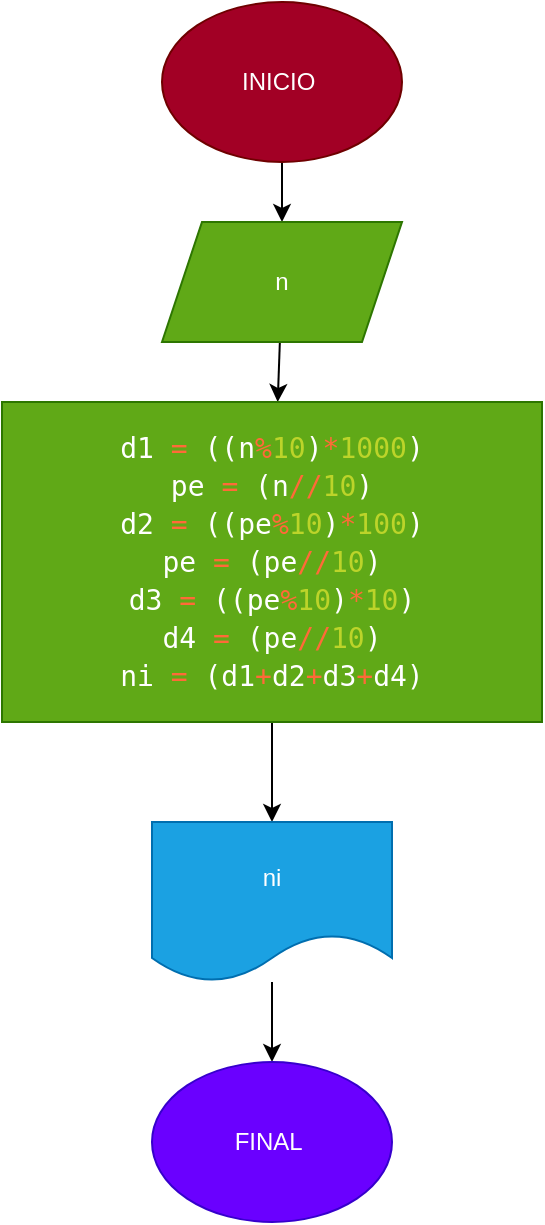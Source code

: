<mxfile>
    <diagram id="_DsXDU_POifldQYeKclz" name="Página-1">
        <mxGraphModel dx="434" dy="306" grid="1" gridSize="10" guides="1" tooltips="1" connect="1" arrows="1" fold="1" page="1" pageScale="1" pageWidth="827" pageHeight="1169" math="0" shadow="0">
            <root>
                <mxCell id="0"/>
                <mxCell id="1" parent="0"/>
                <mxCell id="13" value="" style="edgeStyle=none;html=1;" edge="1" parent="1" source="2" target="3">
                    <mxGeometry relative="1" as="geometry"/>
                </mxCell>
                <mxCell id="2" value="INICIO&amp;nbsp;" style="ellipse;whiteSpace=wrap;html=1;fillColor=#a20025;fontColor=#ffffff;strokeColor=#6F0000;" vertex="1" parent="1">
                    <mxGeometry x="160" y="120" width="120" height="80" as="geometry"/>
                </mxCell>
                <mxCell id="12" value="" style="edgeStyle=none;html=1;" edge="1" parent="1" source="3" target="4">
                    <mxGeometry relative="1" as="geometry"/>
                </mxCell>
                <mxCell id="3" value="n" style="shape=parallelogram;perimeter=parallelogramPerimeter;whiteSpace=wrap;html=1;fixedSize=1;fillColor=#60a917;fontColor=#ffffff;strokeColor=#2D7600;" vertex="1" parent="1">
                    <mxGeometry x="160" y="230" width="120" height="60" as="geometry"/>
                </mxCell>
                <mxCell id="8" value="" style="edgeStyle=none;html=1;" edge="1" parent="1" source="4" target="5">
                    <mxGeometry relative="1" as="geometry"/>
                </mxCell>
                <mxCell id="4" value="&lt;div style=&quot;font-family: &amp;quot;Droid Sans Mono&amp;quot;, &amp;quot;monospace&amp;quot;, monospace; font-size: 14px; line-height: 19px;&quot;&gt;&lt;div style=&quot;&quot;&gt;d1 &lt;span style=&quot;color: rgb(255, 106, 56);&quot;&gt;=&lt;/span&gt; ((n&lt;span style=&quot;color: rgb(255, 106, 56);&quot;&gt;%&lt;/span&gt;&lt;span style=&quot;color: rgb(188, 212, 42);&quot;&gt;10&lt;/span&gt;)&lt;span style=&quot;color: rgb(255, 106, 56);&quot;&gt;*&lt;/span&gt;&lt;span style=&quot;color: rgb(188, 212, 42);&quot;&gt;1000&lt;/span&gt;)&lt;/div&gt;&lt;div style=&quot;&quot;&gt;pe &lt;span style=&quot;color: #ff6a38;&quot;&gt;=&lt;/span&gt; (n&lt;span style=&quot;color: #ff6a38;&quot;&gt;//&lt;/span&gt;&lt;span style=&quot;color: #bcd42a;&quot;&gt;10&lt;/span&gt;)&lt;/div&gt;&lt;div style=&quot;&quot;&gt;d2 &lt;span style=&quot;color: #ff6a38;&quot;&gt;=&lt;/span&gt; ((pe&lt;span style=&quot;color: #ff6a38;&quot;&gt;%&lt;/span&gt;&lt;span style=&quot;color: #bcd42a;&quot;&gt;10&lt;/span&gt;)&lt;span style=&quot;color: #ff6a38;&quot;&gt;*&lt;/span&gt;&lt;span style=&quot;color: #bcd42a;&quot;&gt;100&lt;/span&gt;)&lt;/div&gt;&lt;div style=&quot;&quot;&gt;pe &lt;span style=&quot;color: #ff6a38;&quot;&gt;=&lt;/span&gt; (pe&lt;span style=&quot;color: #ff6a38;&quot;&gt;//&lt;/span&gt;&lt;span style=&quot;color: #bcd42a;&quot;&gt;10&lt;/span&gt;)&lt;/div&gt;&lt;div style=&quot;&quot;&gt;d3 &lt;span style=&quot;color: #ff6a38;&quot;&gt;=&lt;/span&gt; ((pe&lt;span style=&quot;color: #ff6a38;&quot;&gt;%&lt;/span&gt;&lt;span style=&quot;color: #bcd42a;&quot;&gt;10&lt;/span&gt;)&lt;span style=&quot;color: #ff6a38;&quot;&gt;*&lt;/span&gt;&lt;span style=&quot;color: #bcd42a;&quot;&gt;10&lt;/span&gt;)&lt;/div&gt;&lt;div style=&quot;&quot;&gt;d4 &lt;span style=&quot;color: #ff6a38;&quot;&gt;=&lt;/span&gt; (pe&lt;span style=&quot;color: #ff6a38;&quot;&gt;//&lt;/span&gt;&lt;span style=&quot;color: #bcd42a;&quot;&gt;10&lt;/span&gt;)&lt;/div&gt;&lt;div style=&quot;&quot;&gt;ni &lt;span style=&quot;color: rgb(255, 106, 56);&quot;&gt;=&lt;/span&gt; (d1&lt;span style=&quot;color: rgb(255, 106, 56);&quot;&gt;+&lt;/span&gt;d2&lt;span style=&quot;color: rgb(255, 106, 56);&quot;&gt;+&lt;/span&gt;d3&lt;span style=&quot;color: rgb(255, 106, 56);&quot;&gt;+&lt;/span&gt;d4)&lt;/div&gt;&lt;/div&gt;" style="rounded=0;whiteSpace=wrap;html=1;fillColor=#60a917;fontColor=#ffffff;strokeColor=#2D7600;" vertex="1" parent="1">
                    <mxGeometry x="80" y="320" width="270" height="160" as="geometry"/>
                </mxCell>
                <mxCell id="7" value="" style="edgeStyle=none;html=1;" edge="1" parent="1" source="5" target="6">
                    <mxGeometry relative="1" as="geometry"/>
                </mxCell>
                <mxCell id="5" value="ni" style="shape=document;whiteSpace=wrap;html=1;boundedLbl=1;labelBackgroundColor=none;fillColor=#1ba1e2;fontColor=#ffffff;strokeColor=#006EAF;" vertex="1" parent="1">
                    <mxGeometry x="155" y="530" width="120" height="80" as="geometry"/>
                </mxCell>
                <mxCell id="6" value="FINAL&amp;nbsp;" style="ellipse;whiteSpace=wrap;html=1;labelBackgroundColor=none;fillColor=#6a00ff;fontColor=#ffffff;strokeColor=#3700CC;" vertex="1" parent="1">
                    <mxGeometry x="155" y="650" width="120" height="80" as="geometry"/>
                </mxCell>
            </root>
        </mxGraphModel>
    </diagram>
</mxfile>